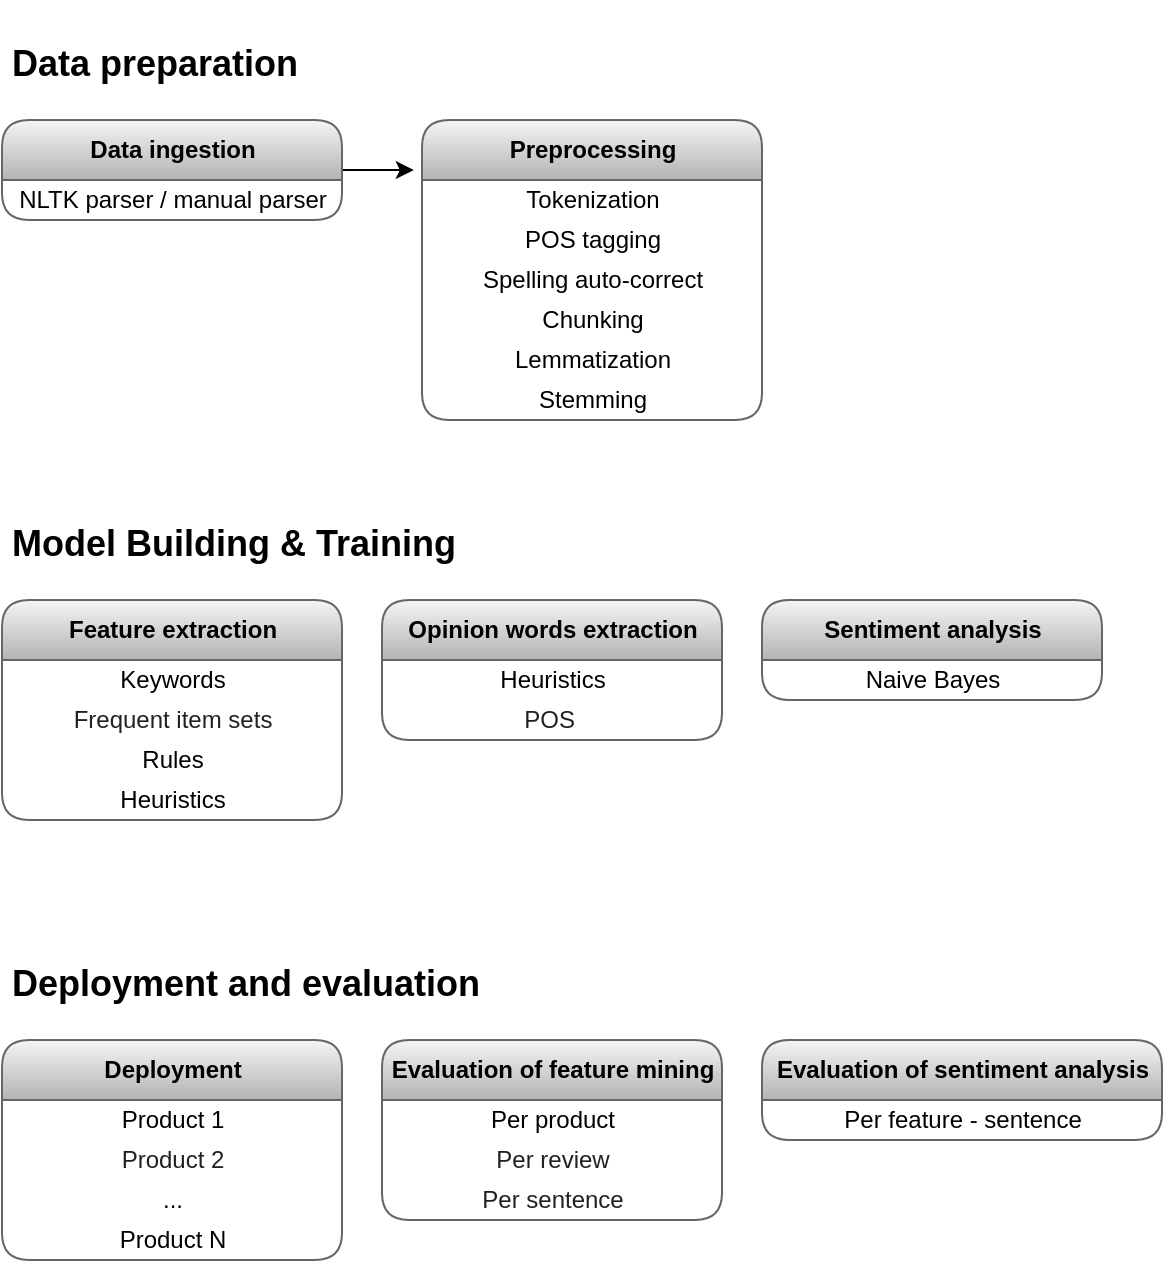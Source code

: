 <mxfile version="14.6.13" type="device"><diagram name="Page-1" id="12e1b939-464a-85fe-373e-61e167be1490"><mxGraphModel dx="1106" dy="793" grid="1" gridSize="10" guides="1" tooltips="1" connect="1" arrows="1" fold="1" page="1" pageScale="1.5" pageWidth="1169" pageHeight="826" background="#ffffff" math="0" shadow="0"><root><mxCell id="0"/><mxCell id="1" parent="0"/><mxCell id="wmeCm_UjTEInbKB7WcPG-16" style="edgeStyle=orthogonalEdgeStyle;rounded=0;orthogonalLoop=1;jettySize=auto;html=1;exitX=1;exitY=0.5;exitDx=0;exitDy=0;entryX=-0.024;entryY=0.167;entryDx=0;entryDy=0;entryPerimeter=0;fontFamily=Helvetica;fontSize=12;" edge="1" parent="1" source="wmeCm_UjTEInbKB7WcPG-1" target="wmeCm_UjTEInbKB7WcPG-6"><mxGeometry relative="1" as="geometry"/></mxCell><mxCell id="wmeCm_UjTEInbKB7WcPG-1" value="Data ingestion" style="swimlane;fontStyle=1;align=center;verticalAlign=middle;childLayout=stackLayout;horizontal=1;startSize=30;horizontalStack=0;resizeParent=1;resizeParentMax=0;resizeLast=0;collapsible=0;marginBottom=0;html=1;rounded=1;gradientColor=#b3b3b3;fillColor=#f5f5f5;strokeColor=#666666;fontFamily=Helvetica;fontSize=12;" vertex="1" parent="1"><mxGeometry x="80" y="280" width="170" height="50" as="geometry"/></mxCell><mxCell id="wmeCm_UjTEInbKB7WcPG-4" value="NLTK parser / manual parser" style="text;html=1;align=center;verticalAlign=middle;resizable=0;points=[];autosize=1;strokeColor=none;fontFamily=Helvetica;fontSize=12;" vertex="1" parent="wmeCm_UjTEInbKB7WcPG-1"><mxGeometry y="30" width="170" height="20" as="geometry"/></mxCell><mxCell id="wmeCm_UjTEInbKB7WcPG-6" value="Preprocessing" style="swimlane;fontStyle=1;align=center;verticalAlign=middle;childLayout=stackLayout;horizontal=1;startSize=30;horizontalStack=0;resizeParent=1;resizeParentMax=0;resizeLast=0;collapsible=0;marginBottom=0;html=1;rounded=1;gradientColor=#b3b3b3;fillColor=#f5f5f5;strokeColor=#666666;fontFamily=Helvetica;fontSize=12;" vertex="1" parent="1"><mxGeometry x="290" y="280" width="170" height="150" as="geometry"/></mxCell><mxCell id="wmeCm_UjTEInbKB7WcPG-7" value="Tokenization" style="text;html=1;align=center;verticalAlign=middle;resizable=0;points=[];autosize=1;strokeColor=none;fontFamily=Helvetica;fontSize=12;" vertex="1" parent="wmeCm_UjTEInbKB7WcPG-6"><mxGeometry y="30" width="170" height="20" as="geometry"/></mxCell><mxCell id="wmeCm_UjTEInbKB7WcPG-12" value="POS tagging" style="text;html=1;align=center;verticalAlign=middle;resizable=0;points=[];autosize=1;strokeColor=none;fontFamily=Helvetica;fontSize=12;" vertex="1" parent="wmeCm_UjTEInbKB7WcPG-6"><mxGeometry y="50" width="170" height="20" as="geometry"/></mxCell><mxCell id="wmeCm_UjTEInbKB7WcPG-10" value="Spelling auto-correct" style="text;html=1;align=center;verticalAlign=middle;resizable=0;points=[];autosize=1;strokeColor=none;fontFamily=Helvetica;fontSize=12;" vertex="1" parent="wmeCm_UjTEInbKB7WcPG-6"><mxGeometry y="70" width="170" height="20" as="geometry"/></mxCell><mxCell id="wmeCm_UjTEInbKB7WcPG-9" value="Chunking" style="text;html=1;align=center;verticalAlign=middle;resizable=0;points=[];autosize=1;strokeColor=none;fontFamily=Helvetica;fontSize=12;" vertex="1" parent="wmeCm_UjTEInbKB7WcPG-6"><mxGeometry y="90" width="170" height="20" as="geometry"/></mxCell><mxCell id="wmeCm_UjTEInbKB7WcPG-11" value="Lemmatization" style="text;html=1;align=center;verticalAlign=middle;resizable=0;points=[];autosize=1;strokeColor=none;fontFamily=Helvetica;fontSize=12;" vertex="1" parent="wmeCm_UjTEInbKB7WcPG-6"><mxGeometry y="110" width="170" height="20" as="geometry"/></mxCell><mxCell id="wmeCm_UjTEInbKB7WcPG-8" value="Stemming" style="text;html=1;align=center;verticalAlign=middle;resizable=0;points=[];autosize=1;strokeColor=none;fontFamily=Helvetica;fontSize=12;" vertex="1" parent="wmeCm_UjTEInbKB7WcPG-6"><mxGeometry y="130" width="170" height="20" as="geometry"/></mxCell><mxCell id="wmeCm_UjTEInbKB7WcPG-17" value="Feature extraction" style="swimlane;fontStyle=1;align=center;verticalAlign=middle;childLayout=stackLayout;horizontal=1;startSize=30;horizontalStack=0;resizeParent=1;resizeParentMax=0;resizeLast=0;collapsible=0;marginBottom=0;html=1;rounded=1;gradientColor=#b3b3b3;fillColor=#f5f5f5;strokeColor=#666666;fontFamily=Helvetica;fontSize=12;" vertex="1" parent="1"><mxGeometry x="80" y="520" width="170" height="110" as="geometry"/></mxCell><mxCell id="wmeCm_UjTEInbKB7WcPG-18" value="Keywords" style="text;html=1;align=center;verticalAlign=middle;resizable=0;points=[];autosize=1;strokeColor=none;fontFamily=Helvetica;fontSize=12;" vertex="1" parent="wmeCm_UjTEInbKB7WcPG-17"><mxGeometry y="30" width="170" height="20" as="geometry"/></mxCell><mxCell id="wmeCm_UjTEInbKB7WcPG-19" value="&lt;span style=&quot;color: rgb(32, 33, 34); font-size: 12px; background-color: rgb(255, 255, 255);&quot;&gt;Frequent item sets&lt;/span&gt;" style="text;html=1;align=center;verticalAlign=middle;resizable=0;points=[];autosize=1;strokeColor=none;fontFamily=Helvetica;fontSize=12;" vertex="1" parent="wmeCm_UjTEInbKB7WcPG-17"><mxGeometry y="50" width="170" height="20" as="geometry"/></mxCell><mxCell id="wmeCm_UjTEInbKB7WcPG-20" value="Rules" style="text;html=1;align=center;verticalAlign=middle;resizable=0;points=[];autosize=1;strokeColor=none;fontFamily=Helvetica;fontSize=12;" vertex="1" parent="wmeCm_UjTEInbKB7WcPG-17"><mxGeometry y="70" width="170" height="20" as="geometry"/></mxCell><mxCell id="wmeCm_UjTEInbKB7WcPG-23" value="Heuristics" style="text;html=1;align=center;verticalAlign=middle;resizable=0;points=[];autosize=1;strokeColor=none;fontFamily=Helvetica;fontSize=12;" vertex="1" parent="wmeCm_UjTEInbKB7WcPG-17"><mxGeometry y="90" width="170" height="20" as="geometry"/></mxCell><mxCell id="wmeCm_UjTEInbKB7WcPG-24" value="Opinion words extraction" style="swimlane;fontStyle=1;align=center;verticalAlign=middle;childLayout=stackLayout;horizontal=1;startSize=30;horizontalStack=0;resizeParent=1;resizeParentMax=0;resizeLast=0;collapsible=0;marginBottom=0;html=1;rounded=1;gradientColor=#b3b3b3;fillColor=#f5f5f5;strokeColor=#666666;fontFamily=Helvetica;fontSize=12;" vertex="1" parent="1"><mxGeometry x="270" y="520" width="170" height="70" as="geometry"/></mxCell><mxCell id="wmeCm_UjTEInbKB7WcPG-25" value="Heuristics" style="text;html=1;align=center;verticalAlign=middle;resizable=0;points=[];autosize=1;strokeColor=none;fontFamily=Helvetica;fontSize=12;" vertex="1" parent="wmeCm_UjTEInbKB7WcPG-24"><mxGeometry y="30" width="170" height="20" as="geometry"/></mxCell><mxCell id="wmeCm_UjTEInbKB7WcPG-26" value="&lt;span style=&quot;color: rgb(32 , 33 , 34) ; font-size: 12px ; background-color: rgb(255 , 255 , 255)&quot;&gt;POS&amp;nbsp;&lt;/span&gt;" style="text;html=1;align=center;verticalAlign=middle;resizable=0;points=[];autosize=1;strokeColor=none;fontFamily=Helvetica;fontSize=12;" vertex="1" parent="wmeCm_UjTEInbKB7WcPG-24"><mxGeometry y="50" width="170" height="20" as="geometry"/></mxCell><mxCell id="wmeCm_UjTEInbKB7WcPG-29" value="Sentiment analysis" style="swimlane;fontStyle=1;align=center;verticalAlign=middle;childLayout=stackLayout;horizontal=1;startSize=30;horizontalStack=0;resizeParent=1;resizeParentMax=0;resizeLast=0;collapsible=0;marginBottom=0;html=1;rounded=1;gradientColor=#b3b3b3;fillColor=#f5f5f5;strokeColor=#666666;fontFamily=Helvetica;fontSize=12;" vertex="1" parent="1"><mxGeometry x="460" y="520" width="170" height="50" as="geometry"/></mxCell><mxCell id="wmeCm_UjTEInbKB7WcPG-30" value="Naive Bayes" style="text;html=1;align=center;verticalAlign=middle;resizable=0;points=[];autosize=1;strokeColor=none;fontFamily=Helvetica;fontSize=12;" vertex="1" parent="wmeCm_UjTEInbKB7WcPG-29"><mxGeometry y="30" width="170" height="20" as="geometry"/></mxCell><mxCell id="wmeCm_UjTEInbKB7WcPG-32" value="Deployment" style="swimlane;fontStyle=1;align=center;verticalAlign=middle;childLayout=stackLayout;horizontal=1;startSize=30;horizontalStack=0;resizeParent=1;resizeParentMax=0;resizeLast=0;collapsible=0;marginBottom=0;html=1;rounded=1;gradientColor=#b3b3b3;fillColor=#f5f5f5;strokeColor=#666666;fontFamily=Helvetica;fontSize=12;" vertex="1" parent="1"><mxGeometry x="80" y="740" width="170" height="110" as="geometry"/></mxCell><mxCell id="wmeCm_UjTEInbKB7WcPG-33" value="Product 1" style="text;html=1;align=center;verticalAlign=middle;resizable=0;points=[];autosize=1;strokeColor=none;fontFamily=Helvetica;fontSize=12;" vertex="1" parent="wmeCm_UjTEInbKB7WcPG-32"><mxGeometry y="30" width="170" height="20" as="geometry"/></mxCell><mxCell id="wmeCm_UjTEInbKB7WcPG-34" value="&lt;span style=&quot;color: rgb(32 , 33 , 34) ; font-size: 12px ; background-color: rgb(255 , 255 , 255)&quot;&gt;Product 2&lt;/span&gt;" style="text;html=1;align=center;verticalAlign=middle;resizable=0;points=[];autosize=1;strokeColor=none;fontFamily=Helvetica;fontSize=12;" vertex="1" parent="wmeCm_UjTEInbKB7WcPG-32"><mxGeometry y="50" width="170" height="20" as="geometry"/></mxCell><mxCell id="wmeCm_UjTEInbKB7WcPG-35" value="..." style="text;html=1;align=center;verticalAlign=middle;resizable=0;points=[];autosize=1;strokeColor=none;fontFamily=Helvetica;fontSize=12;" vertex="1" parent="wmeCm_UjTEInbKB7WcPG-32"><mxGeometry y="70" width="170" height="20" as="geometry"/></mxCell><mxCell id="wmeCm_UjTEInbKB7WcPG-36" value="Product N" style="text;html=1;align=center;verticalAlign=middle;resizable=0;points=[];autosize=1;strokeColor=none;fontFamily=Helvetica;fontSize=12;" vertex="1" parent="wmeCm_UjTEInbKB7WcPG-32"><mxGeometry y="90" width="170" height="20" as="geometry"/></mxCell><mxCell id="wmeCm_UjTEInbKB7WcPG-37" value="Evaluation of feature mining" style="swimlane;fontStyle=1;align=center;verticalAlign=middle;childLayout=stackLayout;horizontal=1;startSize=30;horizontalStack=0;resizeParent=1;resizeParentMax=0;resizeLast=0;collapsible=0;marginBottom=0;html=1;rounded=1;gradientColor=#b3b3b3;fillColor=#f5f5f5;strokeColor=#666666;fontFamily=Helvetica;fontSize=12;" vertex="1" parent="1"><mxGeometry x="270" y="740" width="170" height="90" as="geometry"/></mxCell><mxCell id="wmeCm_UjTEInbKB7WcPG-38" value="Per product" style="text;html=1;align=center;verticalAlign=middle;resizable=0;points=[];autosize=1;strokeColor=none;fontFamily=Helvetica;fontSize=12;" vertex="1" parent="wmeCm_UjTEInbKB7WcPG-37"><mxGeometry y="30" width="170" height="20" as="geometry"/></mxCell><mxCell id="wmeCm_UjTEInbKB7WcPG-39" value="&lt;span style=&quot;color: rgb(32 , 33 , 34) ; font-size: 12px ; background-color: rgb(255 , 255 , 255)&quot;&gt;Per review&lt;/span&gt;" style="text;html=1;align=center;verticalAlign=middle;resizable=0;points=[];autosize=1;strokeColor=none;fontFamily=Helvetica;fontSize=12;" vertex="1" parent="wmeCm_UjTEInbKB7WcPG-37"><mxGeometry y="50" width="170" height="20" as="geometry"/></mxCell><mxCell id="wmeCm_UjTEInbKB7WcPG-42" value="&lt;span style=&quot;color: rgb(32 , 33 , 34) ; font-size: 12px ; background-color: rgb(255 , 255 , 255)&quot;&gt;Per sentence&lt;/span&gt;" style="text;html=1;align=center;verticalAlign=middle;resizable=0;points=[];autosize=1;strokeColor=none;fontFamily=Helvetica;fontSize=12;" vertex="1" parent="wmeCm_UjTEInbKB7WcPG-37"><mxGeometry y="70" width="170" height="20" as="geometry"/></mxCell><mxCell id="wmeCm_UjTEInbKB7WcPG-40" value="Evaluation of sentiment analysis" style="swimlane;fontStyle=1;align=center;verticalAlign=middle;childLayout=stackLayout;horizontal=1;startSize=30;horizontalStack=0;resizeParent=1;resizeParentMax=0;resizeLast=0;collapsible=0;marginBottom=0;html=1;rounded=1;gradientColor=#b3b3b3;fillColor=#f5f5f5;strokeColor=#666666;fontFamily=Helvetica;fontSize=12;" vertex="1" parent="1"><mxGeometry x="460" y="740" width="200" height="50" as="geometry"/></mxCell><mxCell id="wmeCm_UjTEInbKB7WcPG-41" value="Per feature - sentence" style="text;html=1;align=center;verticalAlign=middle;resizable=0;points=[];autosize=1;strokeColor=none;fontFamily=Helvetica;fontSize=12;" vertex="1" parent="wmeCm_UjTEInbKB7WcPG-40"><mxGeometry y="30" width="200" height="20" as="geometry"/></mxCell><mxCell id="wmeCm_UjTEInbKB7WcPG-44" value="&lt;h1&gt;&lt;font style=&quot;font-size: 18px&quot;&gt;Data preparation&lt;/font&gt;&lt;/h1&gt;" style="text;html=1;strokeColor=none;fillColor=none;spacing=5;spacingTop=-20;whiteSpace=wrap;overflow=hidden;rounded=0;fontFamily=Helvetica;fontSize=12;" vertex="1" parent="1"><mxGeometry x="80" y="230" width="220" height="120" as="geometry"/></mxCell><mxCell id="wmeCm_UjTEInbKB7WcPG-45" value="&lt;h1&gt;&lt;font style=&quot;font-size: 18px&quot;&gt;Model Building &amp;amp; Training&lt;/font&gt;&lt;/h1&gt;" style="text;html=1;strokeColor=none;fillColor=none;spacing=5;spacingTop=-20;whiteSpace=wrap;overflow=hidden;rounded=0;fontFamily=Helvetica;fontSize=12;" vertex="1" parent="1"><mxGeometry x="80" y="470" width="300" height="120" as="geometry"/></mxCell><mxCell id="wmeCm_UjTEInbKB7WcPG-46" value="&lt;h1&gt;&lt;font style=&quot;font-size: 18px&quot;&gt;Deployment and evaluation&lt;/font&gt;&lt;/h1&gt;" style="text;html=1;strokeColor=none;fillColor=none;spacing=5;spacingTop=-20;whiteSpace=wrap;overflow=hidden;rounded=0;fontFamily=Helvetica;fontSize=12;" vertex="1" parent="1"><mxGeometry x="80" y="690" width="300" height="90" as="geometry"/></mxCell></root></mxGraphModel></diagram></mxfile>